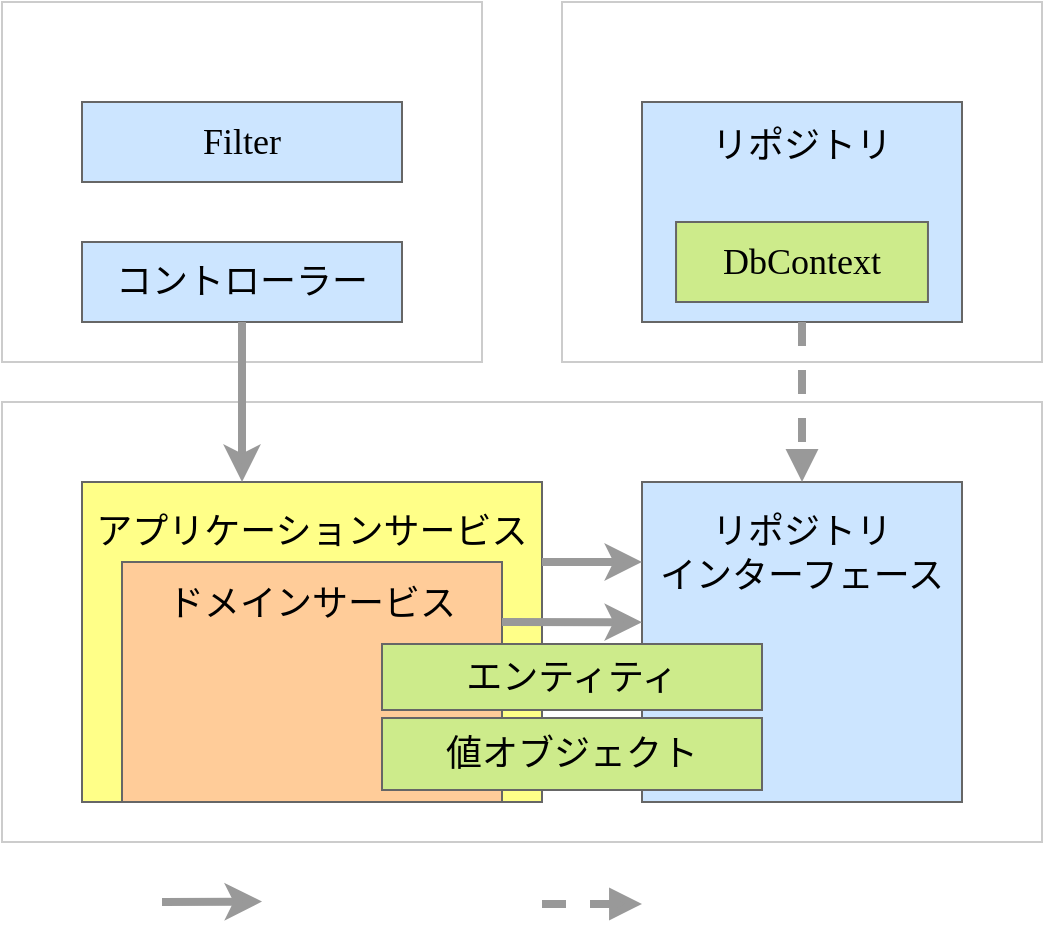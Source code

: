 <mxfile>
    <diagram id="uEXJJrO0DhDbDHVcbahO" name="ページ1">
        <mxGraphModel dx="588" dy="475" grid="1" gridSize="10" guides="1" tooltips="1" connect="1" arrows="1" fold="1" page="1" pageScale="1" pageWidth="1169" pageHeight="827" math="0" shadow="0">
            <root>
                <mxCell id="0"/>
                <mxCell id="1" parent="0"/>
                <mxCell id="73" value="&lt;font&gt;アプリケーションコア層&lt;br&gt;&lt;/font&gt;" style="rounded=0;whiteSpace=wrap;html=1;fontFamily=Noto Sans JP;fontSize=18;strokeWidth=1;fontSource=https%3A%2F%2Ffonts.googleapis.com%2Fcss%3Ffamily%3DNoto%2BSans%2BJP;fillColor=none;strokeColor=#CCCCCC;spacingTop=8;verticalAlign=top;fontColor=#FFFFFF;" parent="1" vertex="1">
                    <mxGeometry x="40" y="240" width="520" height="220" as="geometry"/>
                </mxCell>
                <mxCell id="78" value="&lt;div&gt;&lt;font color=&quot;#000000&quot;&gt;アプリケーションサービス&lt;/font&gt;&lt;/div&gt;" style="rounded=0;whiteSpace=wrap;html=1;fontFamily=Noto Sans JP;fontSize=18;fillColor=#ffff88;strokeColor=#666666;strokeWidth=1;spacingLeft=0;fontSource=https%3A%2F%2Ffonts.googleapis.com%2Fcss%3Ffamily%3DNoto%2BSans%2BJP;align=center;verticalAlign=top;spacingTop=8;" parent="1" vertex="1">
                    <mxGeometry x="80" y="280" width="230" height="160" as="geometry"/>
                </mxCell>
                <mxCell id="74" value="&lt;font&gt;インフラストラクチャ層&lt;br&gt;&lt;/font&gt;" style="rounded=0;whiteSpace=wrap;html=1;fontFamily=Noto Sans JP;fontSize=18;strokeWidth=1;fontSource=https%3A%2F%2Ffonts.googleapis.com%2Fcss%3Ffamily%3DNoto%2BSans%2BJP;fillColor=none;strokeColor=#CCCCCC;spacingTop=8;verticalAlign=top;fontColor=#FFFFFF;" parent="1" vertex="1">
                    <mxGeometry x="320" y="40" width="240" height="180" as="geometry"/>
                </mxCell>
                <mxCell id="55" value="&lt;font&gt;プレゼンテーション層&lt;br&gt;&lt;/font&gt;" style="rounded=0;whiteSpace=wrap;html=1;fontFamily=Noto Sans JP;fontSize=18;strokeWidth=1;fontSource=https%3A%2F%2Ffonts.googleapis.com%2Fcss%3Ffamily%3DNoto%2BSans%2BJP;fillColor=none;strokeColor=#CCCCCC;spacingTop=8;verticalAlign=top;fontColor=#FFFFFF;" parent="1" vertex="1">
                    <mxGeometry x="40" y="40" width="240" height="180" as="geometry"/>
                </mxCell>
                <mxCell id="77" value="&lt;div&gt;&lt;font color=&quot;#000000&quot;&gt;ドメインサービス&lt;/font&gt;&lt;/div&gt;" style="rounded=0;whiteSpace=wrap;html=1;fontFamily=Noto Sans JP;fontSize=18;fillColor=#ffcc99;strokeColor=#666666;strokeWidth=1;spacingLeft=0;fontSource=https%3A%2F%2Ffonts.googleapis.com%2Fcss%3Ffamily%3DNoto%2BSans%2BJP;align=center;verticalAlign=top;spacingTop=4;" parent="1" vertex="1">
                    <mxGeometry x="100" y="320" width="190" height="120" as="geometry"/>
                </mxCell>
                <mxCell id="79" value="&lt;font color=&quot;#000000&quot;&gt;リポジトリ&lt;br&gt;&lt;br&gt;&lt;br&gt;&lt;br&gt;&lt;/font&gt;" style="rounded=0;whiteSpace=wrap;html=1;fontFamily=Noto Sans JP;fontSize=18;fillColor=#cce5ff;strokeColor=#666666;strokeWidth=1;spacingLeft=0;fontSource=https%3A%2F%2Ffonts.googleapis.com%2Fcss%3Ffamily%3DNoto%2BSans%2BJP;" parent="1" vertex="1">
                    <mxGeometry x="360" y="90" width="160" height="110" as="geometry"/>
                </mxCell>
                <mxCell id="80" value="&lt;font color=&quot;#000000&quot;&gt;リポジトリ&lt;br&gt;インターフェース&lt;br&gt;&lt;/font&gt;" style="rounded=0;whiteSpace=wrap;html=1;fontFamily=Noto Sans JP;fontSize=18;fillColor=#cce5ff;strokeColor=#666666;strokeWidth=1;spacingLeft=0;fontSource=https%3A%2F%2Ffonts.googleapis.com%2Fcss%3Ffamily%3DNoto%2BSans%2BJP;verticalAlign=top;spacingTop=8;" parent="1" vertex="1">
                    <mxGeometry x="360" y="280" width="160" height="160" as="geometry"/>
                </mxCell>
                <mxCell id="82" value="&lt;font color=&quot;#000000&quot;&gt;コントローラー&lt;/font&gt;" style="rounded=0;whiteSpace=wrap;html=1;fontFamily=Noto Sans JP;fontSize=18;fillColor=#cce5ff;strokeColor=#666666;strokeWidth=1;spacingLeft=0;fontSource=https%3A%2F%2Ffonts.googleapis.com%2Fcss%3Ffamily%3DNoto%2BSans%2BJP;" parent="1" vertex="1">
                    <mxGeometry x="80" y="160" width="160" height="40" as="geometry"/>
                </mxCell>
                <mxCell id="83" value="&lt;font color=&quot;#000000&quot;&gt;Filter&lt;/font&gt;" style="rounded=0;whiteSpace=wrap;html=1;fontFamily=Noto Sans JP;fontSize=18;fillColor=#cce5ff;strokeColor=#666666;strokeWidth=1;spacingLeft=0;fontSource=https%3A%2F%2Ffonts.googleapis.com%2Fcss%3Ffamily%3DNoto%2BSans%2BJP;" parent="1" vertex="1">
                    <mxGeometry x="80" y="90" width="160" height="40" as="geometry"/>
                </mxCell>
                <mxCell id="84" value="DbContext" style="rounded=0;whiteSpace=wrap;html=1;fontFamily=Noto Sans JP;fontSize=18;fillColor=#cdeb8b;strokeColor=#666666;strokeWidth=1;spacingLeft=0;fontSource=https%3A%2F%2Ffonts.googleapis.com%2Fcss%3Ffamily%3DNoto%2BSans%2BJP;" parent="1" vertex="1">
                    <mxGeometry x="377.02" y="150" width="125.96" height="40" as="geometry"/>
                </mxCell>
                <mxCell id="91" style="edgeStyle=none;sketch=0;html=1;exitX=0.5;exitY=1;exitDx=0;exitDy=0;shadow=0;fontColor=#000000;endArrow=classic;endFill=1;strokeColor=#999999;strokeWidth=4;" parent="1" source="82" edge="1">
                    <mxGeometry relative="1" as="geometry">
                        <mxPoint x="655.58" y="575" as="sourcePoint"/>
                        <mxPoint x="160" y="280" as="targetPoint"/>
                    </mxGeometry>
                </mxCell>
                <mxCell id="92" style="edgeStyle=none;sketch=0;html=1;exitX=0.5;exitY=1;exitDx=0;exitDy=0;shadow=0;fontColor=#000000;endArrow=block;endFill=1;strokeColor=#999999;strokeWidth=4;dashed=1;" parent="1" source="79" target="80" edge="1">
                    <mxGeometry relative="1" as="geometry">
                        <mxPoint x="455" y="330" as="sourcePoint"/>
                        <mxPoint x="489.057" y="485.94" as="targetPoint"/>
                    </mxGeometry>
                </mxCell>
                <mxCell id="75" value="値オブジェクト" style="rounded=0;whiteSpace=wrap;html=1;fontFamily=Noto Sans JP;fontSize=18;fillColor=#cdeb8b;strokeColor=#666666;strokeWidth=1;spacingLeft=0;fontSource=https%3A%2F%2Ffonts.googleapis.com%2Fcss%3Ffamily%3DNoto%2BSans%2BJP;" parent="1" vertex="1">
                    <mxGeometry x="230" y="398" width="190" height="36" as="geometry"/>
                </mxCell>
                <mxCell id="94" value="依存関係" style="text;html=1;strokeColor=none;fillColor=none;align=left;verticalAlign=middle;whiteSpace=wrap;rounded=0;fontFamily=Noto Sans JP;fontSource=https%3A%2F%2Ffonts.googleapis.com%2Fcss%3Ffamily%3DNoto%2BSans%2BJP;fontSize=18;fontColor=#FFFFFF;" parent="1" vertex="1">
                    <mxGeometry x="180" y="470" width="90" height="40" as="geometry"/>
                </mxCell>
                <mxCell id="95" style="edgeStyle=none;sketch=0;html=1;shadow=0;fontColor=#000000;endArrow=classic;endFill=1;strokeColor=#999999;strokeWidth=4;" parent="1" edge="1">
                    <mxGeometry relative="1" as="geometry">
                        <mxPoint x="120" y="490" as="sourcePoint"/>
                        <mxPoint x="170" y="489.78" as="targetPoint"/>
                    </mxGeometry>
                </mxCell>
                <mxCell id="96" value="実装関係" style="text;html=1;strokeColor=none;fillColor=none;align=left;verticalAlign=middle;whiteSpace=wrap;rounded=0;fontFamily=Noto Sans JP;fontSource=https%3A%2F%2Ffonts.googleapis.com%2Fcss%3Ffamily%3DNoto%2BSans%2BJP;fontSize=18;fontColor=#FFFFFF;" parent="1" vertex="1">
                    <mxGeometry x="368.42" y="470" width="90" height="40" as="geometry"/>
                </mxCell>
                <mxCell id="98" style="edgeStyle=none;sketch=0;html=1;shadow=0;fontColor=#000000;endArrow=block;endFill=1;strokeColor=#999999;strokeWidth=4;dashed=1;" parent="1" edge="1">
                    <mxGeometry relative="1" as="geometry">
                        <mxPoint x="310" y="491" as="sourcePoint"/>
                        <mxPoint x="360" y="491" as="targetPoint"/>
                    </mxGeometry>
                </mxCell>
                <mxCell id="90" style="edgeStyle=none;sketch=0;html=1;shadow=0;fontColor=#000000;endArrow=classic;endFill=1;strokeColor=#999999;strokeWidth=4;exitX=1;exitY=0.25;exitDx=0;exitDy=0;entryX=0;entryY=0.438;entryDx=0;entryDy=0;entryPerimeter=0;" parent="1" source="77" target="80" edge="1">
                    <mxGeometry relative="1" as="geometry">
                        <mxPoint x="340" y="373" as="sourcePoint"/>
                        <mxPoint x="580" y="373" as="targetPoint"/>
                    </mxGeometry>
                </mxCell>
                <mxCell id="93" style="edgeStyle=none;sketch=0;html=1;exitX=1;exitY=0.25;exitDx=0;exitDy=0;shadow=0;fontColor=#000000;endArrow=classic;endFill=1;strokeColor=#999999;strokeWidth=4;entryX=0;entryY=0.25;entryDx=0;entryDy=0;" parent="1" source="78" target="80" edge="1">
                    <mxGeometry relative="1" as="geometry">
                        <mxPoint x="641.76" y="575" as="sourcePoint"/>
                        <mxPoint x="686.18" y="573.14" as="targetPoint"/>
                    </mxGeometry>
                </mxCell>
                <mxCell id="99" value="エンティティ" style="rounded=0;whiteSpace=wrap;html=1;fontFamily=Noto Sans JP;fontSize=18;fillColor=#cdeb8b;strokeColor=#666666;strokeWidth=1;spacingLeft=0;fontSource=https%3A%2F%2Ffonts.googleapis.com%2Fcss%3Ffamily%3DNoto%2BSans%2BJP;" parent="1" vertex="1">
                    <mxGeometry x="230" y="361" width="190" height="33" as="geometry"/>
                </mxCell>
            </root>
        </mxGraphModel>
    </diagram>
</mxfile>